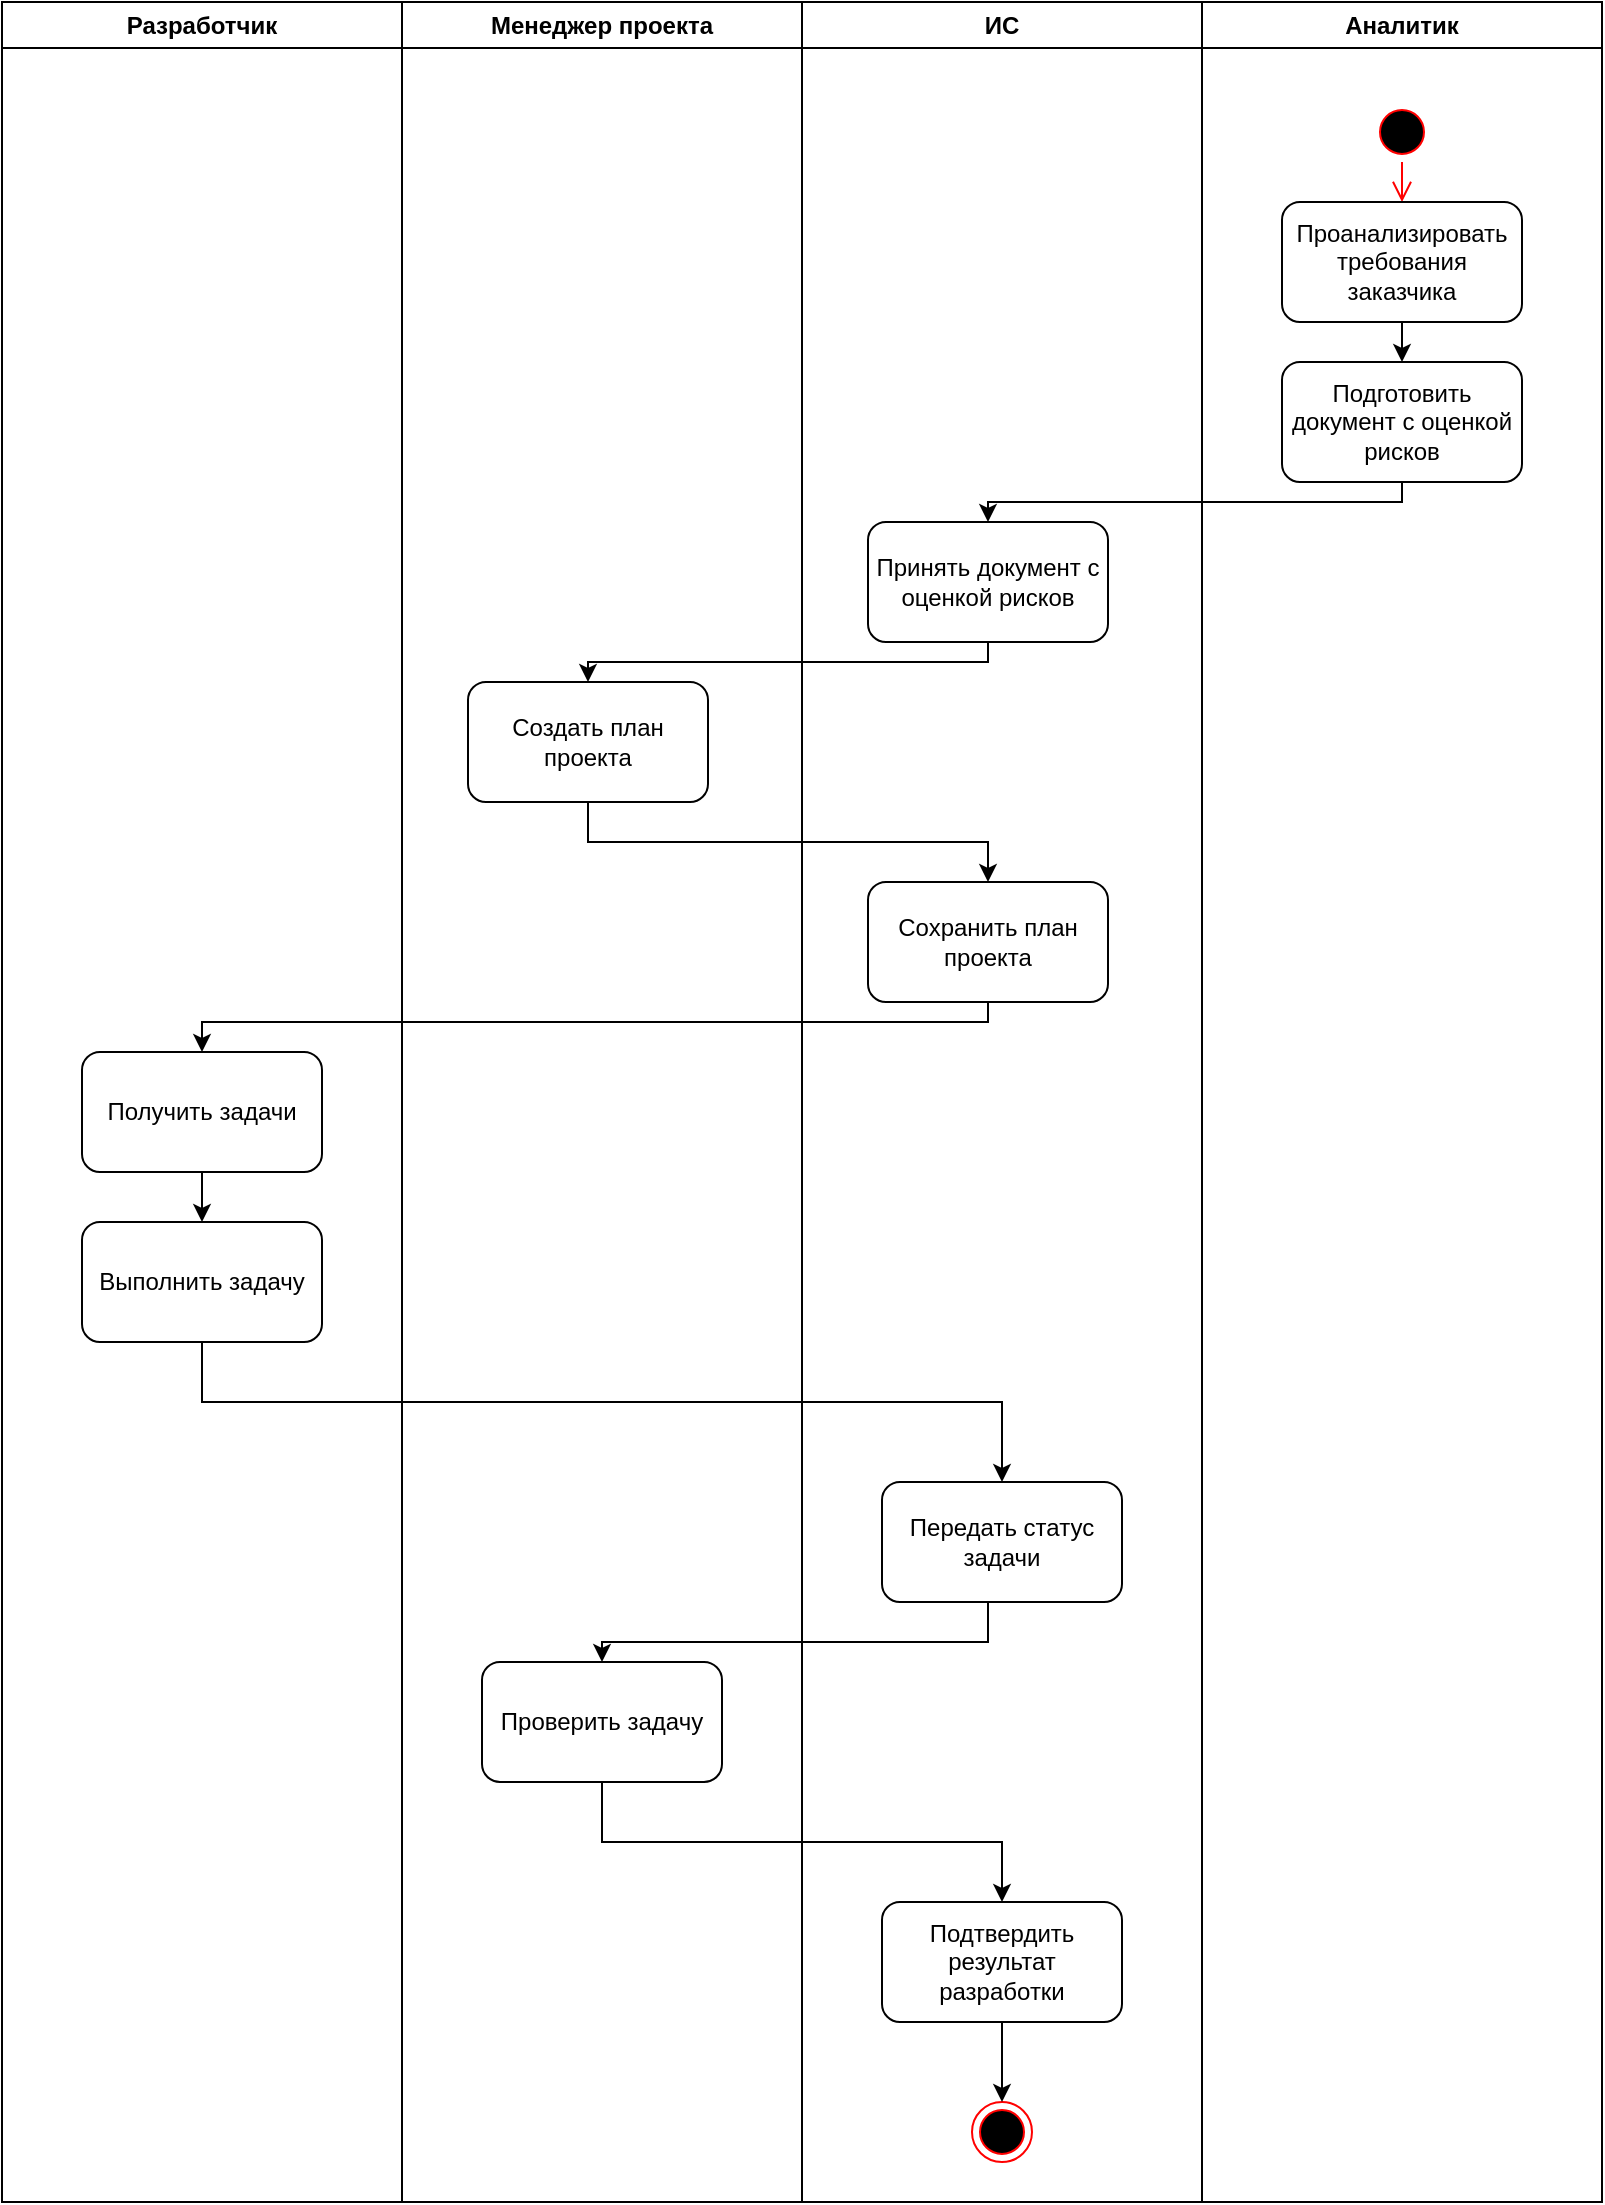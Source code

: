 <mxfile version="25.0.3">
  <diagram name="Страница — 1" id="T1CyjKQc8hzsSvA2MuY-">
    <mxGraphModel grid="1" page="1" gridSize="10" guides="1" tooltips="1" connect="1" arrows="1" fold="1" pageScale="1" pageWidth="827" pageHeight="1169" math="0" shadow="0">
      <root>
        <mxCell id="0" />
        <mxCell id="1" parent="0" />
        <mxCell id="O8NYiSE9WBrzhuRLJ02t-1" value="Менеджер проекта" style="swimlane;whiteSpace=wrap;html=1;" vertex="1" parent="1">
          <mxGeometry x="-613" y="30" width="200" height="1100" as="geometry" />
        </mxCell>
        <mxCell id="O8NYiSE9WBrzhuRLJ02t-9" value="Создать план проекта" style="rounded=1;whiteSpace=wrap;html=1;" vertex="1" parent="O8NYiSE9WBrzhuRLJ02t-1">
          <mxGeometry x="33" y="340" width="120" height="60" as="geometry" />
        </mxCell>
        <mxCell id="O8NYiSE9WBrzhuRLJ02t-14" value="Проверить задачу" style="rounded=1;whiteSpace=wrap;html=1;" vertex="1" parent="O8NYiSE9WBrzhuRLJ02t-1">
          <mxGeometry x="40" y="830" width="120" height="60" as="geometry" />
        </mxCell>
        <mxCell id="O8NYiSE9WBrzhuRLJ02t-2" value="ИС" style="swimlane;whiteSpace=wrap;html=1;" vertex="1" parent="1">
          <mxGeometry x="-413" y="30" width="200" height="1100" as="geometry" />
        </mxCell>
        <mxCell id="O8NYiSE9WBrzhuRLJ02t-8" value="Принять документ с оценкой рисков" style="rounded=1;whiteSpace=wrap;html=1;" vertex="1" parent="O8NYiSE9WBrzhuRLJ02t-2">
          <mxGeometry x="33" y="260" width="120" height="60" as="geometry" />
        </mxCell>
        <mxCell id="O8NYiSE9WBrzhuRLJ02t-10" value="Сохранить план проекта" style="rounded=1;whiteSpace=wrap;html=1;" vertex="1" parent="O8NYiSE9WBrzhuRLJ02t-2">
          <mxGeometry x="33" y="440" width="120" height="60" as="geometry" />
        </mxCell>
        <mxCell id="O8NYiSE9WBrzhuRLJ02t-13" value="Передать статус задачи" style="rounded=1;whiteSpace=wrap;html=1;" vertex="1" parent="O8NYiSE9WBrzhuRLJ02t-2">
          <mxGeometry x="40" y="740" width="120" height="60" as="geometry" />
        </mxCell>
        <mxCell id="O8NYiSE9WBrzhuRLJ02t-16" value="" style="ellipse;html=1;shape=endState;fillColor=#000000;strokeColor=#ff0000;" vertex="1" parent="O8NYiSE9WBrzhuRLJ02t-2">
          <mxGeometry x="85" y="1050" width="30" height="30" as="geometry" />
        </mxCell>
        <mxCell id="KTVysH1s7Osq7wKy-6gn-9" style="edgeStyle=orthogonalEdgeStyle;rounded=0;orthogonalLoop=1;jettySize=auto;html=1;exitX=0.5;exitY=1;exitDx=0;exitDy=0;entryX=0.5;entryY=0;entryDx=0;entryDy=0;" edge="1" parent="O8NYiSE9WBrzhuRLJ02t-2" source="KTVysH1s7Osq7wKy-6gn-7" target="O8NYiSE9WBrzhuRLJ02t-16">
          <mxGeometry relative="1" as="geometry" />
        </mxCell>
        <mxCell id="KTVysH1s7Osq7wKy-6gn-7" value="Подтвердить результат разработки" style="rounded=1;whiteSpace=wrap;html=1;" vertex="1" parent="O8NYiSE9WBrzhuRLJ02t-2">
          <mxGeometry x="40" y="950" width="120" height="60" as="geometry" />
        </mxCell>
        <mxCell id="O8NYiSE9WBrzhuRLJ02t-3" value="Разработчик" style="swimlane;whiteSpace=wrap;html=1;" vertex="1" parent="1">
          <mxGeometry x="-813" y="30" width="200" height="1100" as="geometry" />
        </mxCell>
        <mxCell id="O8NYiSE9WBrzhuRLJ02t-22" style="edgeStyle=orthogonalEdgeStyle;rounded=0;orthogonalLoop=1;jettySize=auto;html=1;exitX=0.5;exitY=1;exitDx=0;exitDy=0;entryX=0.5;entryY=0;entryDx=0;entryDy=0;" edge="1" parent="O8NYiSE9WBrzhuRLJ02t-3" source="O8NYiSE9WBrzhuRLJ02t-11" target="O8NYiSE9WBrzhuRLJ02t-12">
          <mxGeometry relative="1" as="geometry" />
        </mxCell>
        <mxCell id="O8NYiSE9WBrzhuRLJ02t-11" value="Получить задачи" style="rounded=1;whiteSpace=wrap;html=1;" vertex="1" parent="O8NYiSE9WBrzhuRLJ02t-3">
          <mxGeometry x="40" y="525" width="120" height="60" as="geometry" />
        </mxCell>
        <mxCell id="O8NYiSE9WBrzhuRLJ02t-12" value="Выполнить задачу" style="rounded=1;whiteSpace=wrap;html=1;" vertex="1" parent="O8NYiSE9WBrzhuRLJ02t-3">
          <mxGeometry x="40" y="610" width="120" height="60" as="geometry" />
        </mxCell>
        <mxCell id="O8NYiSE9WBrzhuRLJ02t-4" value="Аналитик" style="swimlane;whiteSpace=wrap;html=1;" vertex="1" parent="1">
          <mxGeometry x="-213" y="30" width="200" height="1100" as="geometry" />
        </mxCell>
        <mxCell id="O8NYiSE9WBrzhuRLJ02t-5" value="" style="ellipse;html=1;shape=startState;fillColor=#000000;strokeColor=#ff0000;" vertex="1" parent="O8NYiSE9WBrzhuRLJ02t-4">
          <mxGeometry x="85" y="50" width="30" height="30" as="geometry" />
        </mxCell>
        <mxCell id="O8NYiSE9WBrzhuRLJ02t-6" value="" style="edgeStyle=orthogonalEdgeStyle;html=1;verticalAlign=bottom;endArrow=open;endSize=8;strokeColor=#ff0000;rounded=0;entryX=0.5;entryY=0;entryDx=0;entryDy=0;" edge="1" parent="O8NYiSE9WBrzhuRLJ02t-4" source="O8NYiSE9WBrzhuRLJ02t-5" target="O8NYiSE9WBrzhuRLJ02t-7">
          <mxGeometry relative="1" as="geometry">
            <mxPoint x="100" y="120" as="targetPoint" />
          </mxGeometry>
        </mxCell>
        <mxCell id="KTVysH1s7Osq7wKy-6gn-2" style="edgeStyle=orthogonalEdgeStyle;rounded=0;orthogonalLoop=1;jettySize=auto;html=1;exitX=0.5;exitY=1;exitDx=0;exitDy=0;entryX=0.5;entryY=0;entryDx=0;entryDy=0;" edge="1" parent="O8NYiSE9WBrzhuRLJ02t-4" source="O8NYiSE9WBrzhuRLJ02t-7" target="KTVysH1s7Osq7wKy-6gn-1">
          <mxGeometry relative="1" as="geometry" />
        </mxCell>
        <mxCell id="O8NYiSE9WBrzhuRLJ02t-7" value="Проанализировать требования заказчика" style="rounded=1;whiteSpace=wrap;html=1;" vertex="1" parent="O8NYiSE9WBrzhuRLJ02t-4">
          <mxGeometry x="40" y="100" width="120" height="60" as="geometry" />
        </mxCell>
        <mxCell id="KTVysH1s7Osq7wKy-6gn-1" value="Подготовить документ с оценкой рисков" style="rounded=1;whiteSpace=wrap;html=1;" vertex="1" parent="O8NYiSE9WBrzhuRLJ02t-4">
          <mxGeometry x="40" y="180" width="120" height="60" as="geometry" />
        </mxCell>
        <mxCell id="O8NYiSE9WBrzhuRLJ02t-19" style="edgeStyle=orthogonalEdgeStyle;rounded=0;orthogonalLoop=1;jettySize=auto;html=1;exitX=0.5;exitY=1;exitDx=0;exitDy=0;entryX=0.5;entryY=0;entryDx=0;entryDy=0;" edge="1" parent="1" source="O8NYiSE9WBrzhuRLJ02t-8" target="O8NYiSE9WBrzhuRLJ02t-9">
          <mxGeometry relative="1" as="geometry">
            <Array as="points">
              <mxPoint x="-320" y="360" />
              <mxPoint x="-520" y="360" />
            </Array>
          </mxGeometry>
        </mxCell>
        <mxCell id="O8NYiSE9WBrzhuRLJ02t-20" style="edgeStyle=orthogonalEdgeStyle;rounded=0;orthogonalLoop=1;jettySize=auto;html=1;exitX=0.5;exitY=1;exitDx=0;exitDy=0;entryX=0.5;entryY=0;entryDx=0;entryDy=0;" edge="1" parent="1" source="O8NYiSE9WBrzhuRLJ02t-9" target="O8NYiSE9WBrzhuRLJ02t-10">
          <mxGeometry relative="1" as="geometry">
            <Array as="points">
              <mxPoint x="-520" y="450" />
              <mxPoint x="-320" y="450" />
            </Array>
          </mxGeometry>
        </mxCell>
        <mxCell id="O8NYiSE9WBrzhuRLJ02t-21" style="edgeStyle=orthogonalEdgeStyle;rounded=0;orthogonalLoop=1;jettySize=auto;html=1;exitX=0.5;exitY=1;exitDx=0;exitDy=0;entryX=0.5;entryY=0;entryDx=0;entryDy=0;" edge="1" parent="1" source="O8NYiSE9WBrzhuRLJ02t-10" target="O8NYiSE9WBrzhuRLJ02t-11">
          <mxGeometry relative="1" as="geometry">
            <Array as="points">
              <mxPoint x="-320" y="540" />
              <mxPoint x="-713" y="540" />
            </Array>
          </mxGeometry>
        </mxCell>
        <mxCell id="O8NYiSE9WBrzhuRLJ02t-23" style="edgeStyle=orthogonalEdgeStyle;rounded=0;orthogonalLoop=1;jettySize=auto;html=1;exitX=0.5;exitY=1;exitDx=0;exitDy=0;entryX=0.5;entryY=0;entryDx=0;entryDy=0;" edge="1" parent="1" source="O8NYiSE9WBrzhuRLJ02t-12" target="O8NYiSE9WBrzhuRLJ02t-13">
          <mxGeometry relative="1" as="geometry">
            <Array as="points">
              <mxPoint x="-713" y="730" />
              <mxPoint x="-313" y="730" />
            </Array>
          </mxGeometry>
        </mxCell>
        <mxCell id="O8NYiSE9WBrzhuRLJ02t-24" style="edgeStyle=orthogonalEdgeStyle;rounded=0;orthogonalLoop=1;jettySize=auto;html=1;exitX=0.5;exitY=1;exitDx=0;exitDy=0;entryX=0.5;entryY=0;entryDx=0;entryDy=0;" edge="1" parent="1" source="O8NYiSE9WBrzhuRLJ02t-13" target="O8NYiSE9WBrzhuRLJ02t-14">
          <mxGeometry relative="1" as="geometry">
            <Array as="points">
              <mxPoint x="-320" y="830" />
              <mxPoint x="-320" y="850" />
              <mxPoint x="-513" y="850" />
            </Array>
          </mxGeometry>
        </mxCell>
        <mxCell id="KTVysH1s7Osq7wKy-6gn-3" style="edgeStyle=orthogonalEdgeStyle;rounded=0;orthogonalLoop=1;jettySize=auto;html=1;exitX=0.5;exitY=1;exitDx=0;exitDy=0;entryX=0.5;entryY=0;entryDx=0;entryDy=0;" edge="1" parent="1" source="KTVysH1s7Osq7wKy-6gn-1" target="O8NYiSE9WBrzhuRLJ02t-8">
          <mxGeometry relative="1" as="geometry">
            <Array as="points">
              <mxPoint x="-113" y="280" />
              <mxPoint x="-320" y="280" />
            </Array>
          </mxGeometry>
        </mxCell>
        <mxCell id="KTVysH1s7Osq7wKy-6gn-8" style="edgeStyle=orthogonalEdgeStyle;rounded=0;orthogonalLoop=1;jettySize=auto;html=1;exitX=0.5;exitY=1;exitDx=0;exitDy=0;entryX=0.5;entryY=0;entryDx=0;entryDy=0;" edge="1" parent="1" source="O8NYiSE9WBrzhuRLJ02t-14" target="KTVysH1s7Osq7wKy-6gn-7">
          <mxGeometry relative="1" as="geometry" />
        </mxCell>
      </root>
    </mxGraphModel>
  </diagram>
</mxfile>
